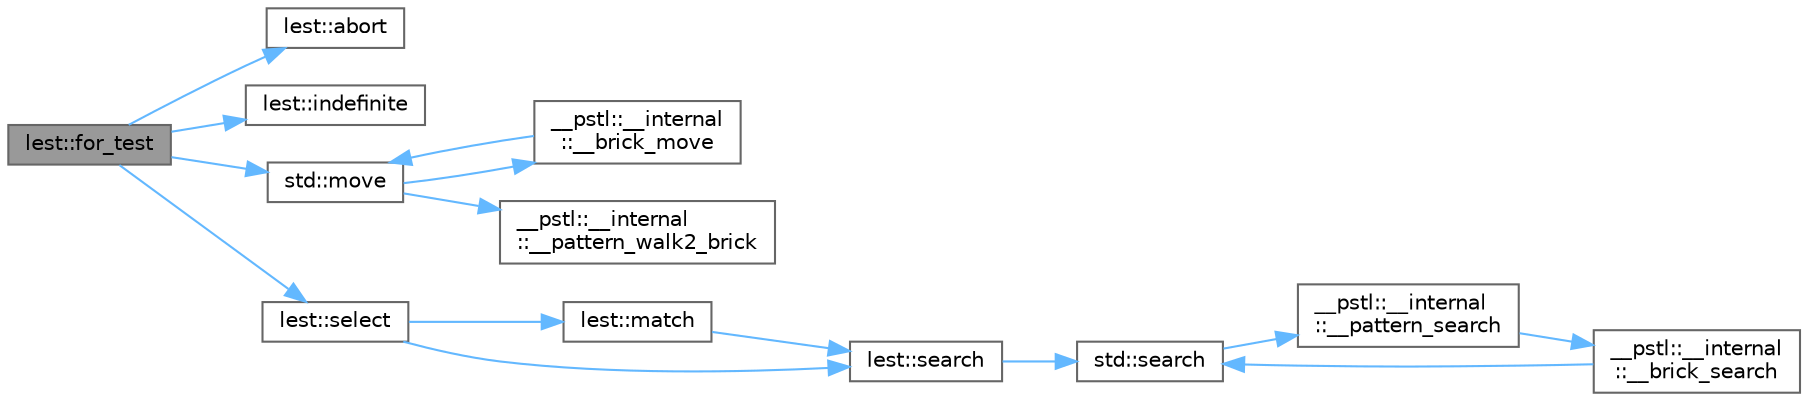 digraph "lest::for_test"
{
 // LATEX_PDF_SIZE
  bgcolor="transparent";
  edge [fontname=Helvetica,fontsize=10,labelfontname=Helvetica,labelfontsize=10];
  node [fontname=Helvetica,fontsize=10,shape=box,height=0.2,width=0.4];
  rankdir="LR";
  Node1 [id="Node000001",label="lest::for_test",height=0.2,width=0.4,color="gray40", fillcolor="grey60", style="filled", fontcolor="black",tooltip=" "];
  Node1 -> Node2 [id="edge15_Node000001_Node000002",color="steelblue1",style="solid",tooltip=" "];
  Node2 [id="Node000002",label="lest::abort",height=0.2,width=0.4,color="grey40", fillcolor="white", style="filled",URL="$namespacelest.html#ab14c66a1c73dc27109b1d9d89542b923",tooltip=" "];
  Node1 -> Node3 [id="edge16_Node000001_Node000003",color="steelblue1",style="solid",tooltip=" "];
  Node3 [id="Node000003",label="lest::indefinite",height=0.2,width=0.4,color="grey40", fillcolor="white", style="filled",URL="$namespacelest.html#adb2d8ba32435d9eb40a998058baee6d8",tooltip=" "];
  Node1 -> Node4 [id="edge17_Node000001_Node000004",color="steelblue1",style="solid",tooltip=" "];
  Node4 [id="Node000004",label="std::move",height=0.2,width=0.4,color="grey40", fillcolor="white", style="filled",URL="$namespacestd.html#ac7095819f6a8da64d69b1ee3029c52be",tooltip=" "];
  Node4 -> Node5 [id="edge18_Node000004_Node000005",color="steelblue1",style="solid",tooltip=" "];
  Node5 [id="Node000005",label="__pstl::__internal\l::__brick_move",height=0.2,width=0.4,color="grey40", fillcolor="white", style="filled",URL="$namespace____pstl_1_1____internal.html#a6d4b0add6bd0d4764ea4e41cde92d975",tooltip=" "];
  Node5 -> Node4 [id="edge19_Node000005_Node000004",color="steelblue1",style="solid",tooltip=" "];
  Node4 -> Node6 [id="edge20_Node000004_Node000006",color="steelblue1",style="solid",tooltip=" "];
  Node6 [id="Node000006",label="__pstl::__internal\l::__pattern_walk2_brick",height=0.2,width=0.4,color="grey40", fillcolor="white", style="filled",URL="$namespace____pstl_1_1____internal.html#a28e6956cf2cd3d8cfe4949d41a700cc5",tooltip=" "];
  Node1 -> Node7 [id="edge21_Node000001_Node000007",color="steelblue1",style="solid",tooltip=" "];
  Node7 [id="Node000007",label="lest::select",height=0.2,width=0.4,color="grey40", fillcolor="white", style="filled",URL="$namespacelest.html#a1edb8bb9cf6c9793b8626cd80dcf1904",tooltip=" "];
  Node7 -> Node8 [id="edge22_Node000007_Node000008",color="steelblue1",style="solid",tooltip=" "];
  Node8 [id="Node000008",label="lest::match",height=0.2,width=0.4,color="grey40", fillcolor="white", style="filled",URL="$namespacelest.html#a39aadbe27e6b271818d115e3e5c62bd1",tooltip=" "];
  Node8 -> Node9 [id="edge23_Node000008_Node000009",color="steelblue1",style="solid",tooltip=" "];
  Node9 [id="Node000009",label="lest::search",height=0.2,width=0.4,color="grey40", fillcolor="white", style="filled",URL="$namespacelest.html#a415c4dec169b665859b5e08719d9227e",tooltip=" "];
  Node9 -> Node10 [id="edge24_Node000009_Node000010",color="steelblue1",style="solid",tooltip=" "];
  Node10 [id="Node000010",label="std::search",height=0.2,width=0.4,color="grey40", fillcolor="white", style="filled",URL="$namespacestd.html#a5a4354dff231af6d172e1f24befda7f2",tooltip=" "];
  Node10 -> Node11 [id="edge25_Node000010_Node000011",color="steelblue1",style="solid",tooltip=" "];
  Node11 [id="Node000011",label="__pstl::__internal\l::__pattern_search",height=0.2,width=0.4,color="grey40", fillcolor="white", style="filled",URL="$namespace____pstl_1_1____internal.html#af101203bfce74b08bef3c56eaa652f97",tooltip=" "];
  Node11 -> Node12 [id="edge26_Node000011_Node000012",color="steelblue1",style="solid",tooltip=" "];
  Node12 [id="Node000012",label="__pstl::__internal\l::__brick_search",height=0.2,width=0.4,color="grey40", fillcolor="white", style="filled",URL="$namespace____pstl_1_1____internal.html#a062af2a29d222a167d4abe66dc66fa1f",tooltip=" "];
  Node12 -> Node10 [id="edge27_Node000012_Node000010",color="steelblue1",style="solid",tooltip=" "];
  Node7 -> Node9 [id="edge28_Node000007_Node000009",color="steelblue1",style="solid",tooltip=" "];
}
